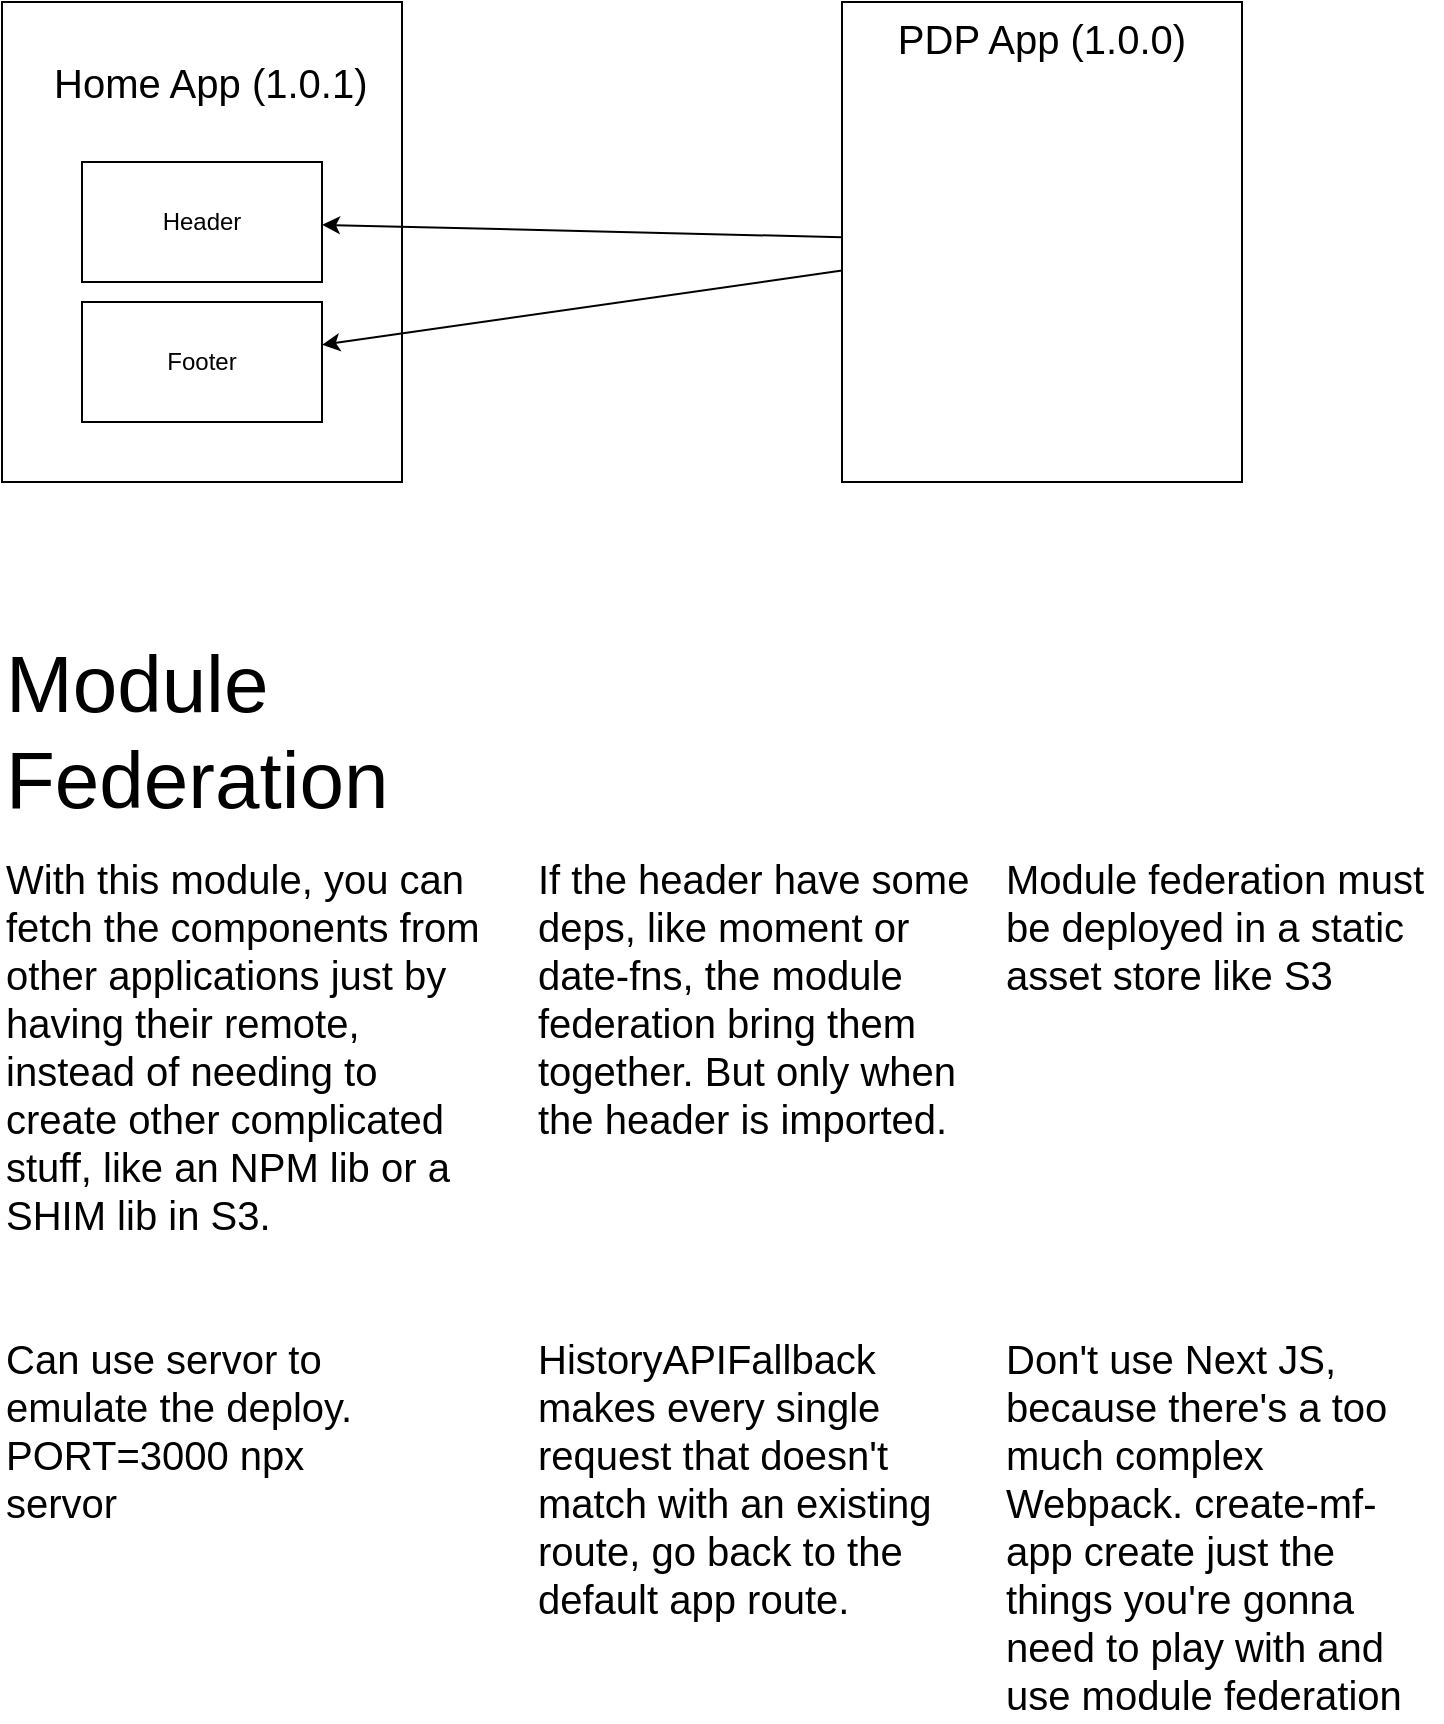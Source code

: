 <mxfile>
    <diagram id="8ZukWIMWjDDsPzkLMwDS" name="Page-1">
        <mxGraphModel dx="819" dy="523" grid="1" gridSize="10" guides="1" tooltips="1" connect="1" arrows="1" fold="1" page="1" pageScale="1" pageWidth="850" pageHeight="1100" math="0" shadow="0">
            <root>
                <mxCell id="0"/>
                <mxCell id="1" parent="0"/>
                <mxCell id="2" value="" style="whiteSpace=wrap;html=1;" parent="1" vertex="1">
                    <mxGeometry x="50" y="60" width="200" height="240" as="geometry"/>
                </mxCell>
                <mxCell id="5" value="Home App (1.0.1)" style="text;strokeColor=none;fillColor=none;align=left;verticalAlign=middle;spacingLeft=4;spacingRight=4;overflow=hidden;points=[[0,0.5],[1,0.5]];portConstraint=eastwest;rotatable=0;whiteSpace=wrap;html=1;fontSize=20;" parent="1" vertex="1">
                    <mxGeometry x="70" y="70" width="185" height="60" as="geometry"/>
                </mxCell>
                <mxCell id="JyFHoJ5ReKWPPcDuBnhH-13" style="edgeStyle=none;html=1;fontSize=20;" parent="1" source="6" target="12" edge="1">
                    <mxGeometry relative="1" as="geometry"/>
                </mxCell>
                <mxCell id="JyFHoJ5ReKWPPcDuBnhH-14" style="edgeStyle=none;html=1;fontSize=20;" parent="1" source="6" target="13" edge="1">
                    <mxGeometry relative="1" as="geometry"/>
                </mxCell>
                <mxCell id="6" value="PDP App (1.0.0)" style="whiteSpace=wrap;html=1;verticalAlign=top;fontSize=20;" parent="1" vertex="1">
                    <mxGeometry x="470" y="60" width="200" height="240" as="geometry"/>
                </mxCell>
                <mxCell id="12" value="Header" style="rounded=0;whiteSpace=wrap;html=1;" parent="1" vertex="1">
                    <mxGeometry x="90" y="140" width="120" height="60" as="geometry"/>
                </mxCell>
                <mxCell id="13" value="Footer" style="rounded=0;whiteSpace=wrap;html=1;" parent="1" vertex="1">
                    <mxGeometry x="90" y="210" width="120" height="60" as="geometry"/>
                </mxCell>
                <mxCell id="3IrDUrg9vNS1QXR3YjBG-14" value="If the header have some deps, like moment or date-fns, the module federation bring them together. But only when the header is imported." style="text;html=1;strokeColor=none;fillColor=none;align=left;verticalAlign=top;whiteSpace=wrap;rounded=0;fontSize=20;" parent="1" vertex="1">
                    <mxGeometry x="316.25" y="480" width="233.75" height="170" as="geometry"/>
                </mxCell>
                <mxCell id="3IrDUrg9vNS1QXR3YjBG-17" value="Module federation must be deployed in a static asset store like S3" style="text;html=1;strokeColor=none;fillColor=none;align=left;verticalAlign=top;whiteSpace=wrap;rounded=0;fontSize=20;" parent="1" vertex="1">
                    <mxGeometry x="550" y="480" width="220" height="190" as="geometry"/>
                </mxCell>
                <mxCell id="3IrDUrg9vNS1QXR3YjBG-18" value="&lt;span style=&quot;&quot;&gt;With this module, you can fetch the components from other applications just by having their remote, instead of needing to create other complicated stuff, like an NPM lib or a SHIM lib in S3.&lt;/span&gt;" style="text;html=1;strokeColor=none;fillColor=none;align=left;verticalAlign=top;whiteSpace=wrap;rounded=0;fontSize=20;" parent="1" vertex="1">
                    <mxGeometry x="50" y="480" width="240" height="215" as="geometry"/>
                </mxCell>
                <mxCell id="3IrDUrg9vNS1QXR3YjBG-19" value="Module Federation" style="text;html=1;strokeColor=none;fillColor=none;align=left;verticalAlign=top;whiteSpace=wrap;rounded=0;fontSize=40;" parent="1" vertex="1">
                    <mxGeometry x="50" y="370" width="200" height="100" as="geometry"/>
                </mxCell>
                <mxCell id="3IrDUrg9vNS1QXR3YjBG-20" value="Can use servor to emulate the deploy. PORT=3000 npx servor" style="text;html=1;strokeColor=none;fillColor=none;align=left;verticalAlign=top;whiteSpace=wrap;rounded=0;fontSize=20;" parent="1" vertex="1">
                    <mxGeometry x="50" y="720" width="180" height="130" as="geometry"/>
                </mxCell>
                <mxCell id="14" value="HistoryAPIFallback makes every single request that doesn't match with an existing route, go back to the default app route." style="text;html=1;strokeColor=none;fillColor=none;align=left;verticalAlign=top;whiteSpace=wrap;rounded=0;fontSize=20;" parent="1" vertex="1">
                    <mxGeometry x="316.25" y="720" width="213.75" height="150" as="geometry"/>
                </mxCell>
                <mxCell id="15" value="Don't use Next JS, because there's a too much complex Webpack. create-mf-app create just the things you're gonna need to play with and use module federation" style="text;html=1;strokeColor=none;fillColor=none;align=left;verticalAlign=top;whiteSpace=wrap;rounded=0;fontSize=20;" vertex="1" parent="1">
                    <mxGeometry x="550" y="720" width="220" height="200" as="geometry"/>
                </mxCell>
            </root>
        </mxGraphModel>
    </diagram>
    <diagram id="2griywa3gavNDpXmg9Mk" name="Page-2">
        <mxGraphModel dx="1116" dy="761" grid="1" gridSize="10" guides="1" tooltips="1" connect="1" arrows="1" fold="1" page="1" pageScale="1" pageWidth="850" pageHeight="1100" math="0" shadow="0">
            <root>
                <mxCell id="0"/>
                <mxCell id="1" parent="0"/>
                <mxCell id="VWMfrXKq3KnqfoR8wABW-1" value="" style="edgeStyle=none;html=1;fontSize=20;entryX=0.25;entryY=0;entryDx=0;entryDy=0;" edge="1" parent="1" source="VWMfrXKq3KnqfoR8wABW-2" target="VWMfrXKq3KnqfoR8wABW-7">
                    <mxGeometry relative="1" as="geometry">
                        <mxPoint x="380" y="200" as="targetPoint"/>
                    </mxGeometry>
                </mxCell>
                <mxCell id="VWMfrXKq3KnqfoR8wABW-2" value="" style="whiteSpace=wrap;html=1;" vertex="1" parent="1">
                    <mxGeometry x="50" y="60" width="200" height="240" as="geometry"/>
                </mxCell>
                <mxCell id="VWMfrXKq3KnqfoR8wABW-3" value="Home App (1.0.0)" style="text;strokeColor=none;fillColor=none;align=left;verticalAlign=middle;spacingLeft=4;spacingRight=4;overflow=hidden;points=[[0,0.5],[1,0.5]];portConstraint=eastwest;rotatable=0;whiteSpace=wrap;html=1;fontSize=20;" vertex="1" parent="1">
                    <mxGeometry x="70" y="70" width="185" height="60" as="geometry"/>
                </mxCell>
                <mxCell id="VWMfrXKq3KnqfoR8wABW-4" style="edgeStyle=none;html=1;entryX=0.75;entryY=0;entryDx=0;entryDy=0;fontSize=20;" edge="1" parent="1" source="VWMfrXKq3KnqfoR8wABW-5" target="VWMfrXKq3KnqfoR8wABW-7">
                    <mxGeometry relative="1" as="geometry"/>
                </mxCell>
                <mxCell id="VWMfrXKq3KnqfoR8wABW-5" value="" style="whiteSpace=wrap;html=1;" vertex="1" parent="1">
                    <mxGeometry x="610" y="60" width="200" height="240" as="geometry"/>
                </mxCell>
                <mxCell id="VWMfrXKq3KnqfoR8wABW-6" value="PDP App (1.0.0)" style="text;strokeColor=none;fillColor=none;align=left;verticalAlign=middle;spacingLeft=4;spacingRight=4;overflow=hidden;points=[[0,0.5],[1,0.5]];portConstraint=eastwest;rotatable=0;whiteSpace=wrap;html=1;fontSize=20;" vertex="1" parent="1">
                    <mxGeometry x="628.75" y="70" width="162.5" height="60" as="geometry"/>
                </mxCell>
                <mxCell id="VWMfrXKq3KnqfoR8wABW-7" value="" style="whiteSpace=wrap;html=1;" vertex="1" parent="1">
                    <mxGeometry x="325" y="230" width="200" height="240" as="geometry"/>
                </mxCell>
                <mxCell id="VWMfrXKq3KnqfoR8wABW-8" value="NPM Lib (1.0.0)" style="text;strokeColor=none;fillColor=none;align=left;verticalAlign=middle;spacingLeft=4;spacingRight=4;overflow=hidden;points=[[0,0.5],[1,0.5]];portConstraint=eastwest;rotatable=0;whiteSpace=wrap;html=1;fontSize=20;" vertex="1" parent="1">
                    <mxGeometry x="346.25" y="240" width="160" height="60" as="geometry"/>
                </mxCell>
                <mxCell id="VWMfrXKq3KnqfoR8wABW-9" value="Header" style="rounded=0;whiteSpace=wrap;html=1;" vertex="1" parent="1">
                    <mxGeometry x="366.25" y="310" width="120" height="60" as="geometry"/>
                </mxCell>
                <mxCell id="VWMfrXKq3KnqfoR8wABW-10" value="Footer" style="rounded=0;whiteSpace=wrap;html=1;" vertex="1" parent="1">
                    <mxGeometry x="366.25" y="380" width="120" height="60" as="geometry"/>
                </mxCell>
            </root>
        </mxGraphModel>
    </diagram>
    <diagram id="GVVPwHrLDs-C2hLGsdtR" name="Asset Store Option">
        <mxGraphModel dx="1116" dy="761" grid="1" gridSize="10" guides="1" tooltips="1" connect="1" arrows="1" fold="1" page="1" pageScale="1" pageWidth="850" pageHeight="1100" math="0" shadow="0">
            <root>
                <mxCell id="0"/>
                <mxCell id="1" parent="0"/>
                <mxCell id="qMANg3l9gkURgtFcpdEb-1" value="Home App (1.0.0)" style="whiteSpace=wrap;html=1;fontSize=20;verticalAlign=top;" vertex="1" parent="1">
                    <mxGeometry x="30" y="150" width="180" height="240" as="geometry"/>
                </mxCell>
                <mxCell id="qMANg3l9gkURgtFcpdEb-3" value="PDP App (1.0.0)" style="whiteSpace=wrap;html=1;fontSize=20;verticalAlign=top;" vertex="1" parent="1">
                    <mxGeometry x="670" y="150" width="170" height="240" as="geometry"/>
                </mxCell>
                <mxCell id="qMANg3l9gkURgtFcpdEb-11" value="S3 Artifacts" style="whiteSpace=wrap;html=1;fontSize=13;" vertex="1" parent="1">
                    <mxGeometry x="500" y="140" width="120" height="60" as="geometry"/>
                </mxCell>
                <mxCell id="qMANg3l9gkURgtFcpdEb-12" value="" style="group" vertex="1" connectable="0" parent="1">
                    <mxGeometry x="290" y="50" width="170" height="240" as="geometry"/>
                </mxCell>
                <mxCell id="qMANg3l9gkURgtFcpdEb-7" value="Header/Footer Project" style="whiteSpace=wrap;html=1;fontSize=20;align=center;verticalAlign=top;" vertex="1" parent="qMANg3l9gkURgtFcpdEb-12">
                    <mxGeometry width="170" height="240" as="geometry"/>
                </mxCell>
                <mxCell id="qMANg3l9gkURgtFcpdEb-5" value="Header" style="rounded=0;whiteSpace=wrap;html=1;" vertex="1" parent="qMANg3l9gkURgtFcpdEb-12">
                    <mxGeometry x="25" y="90" width="120" height="60" as="geometry"/>
                </mxCell>
                <mxCell id="qMANg3l9gkURgtFcpdEb-6" value="Footer" style="rounded=0;whiteSpace=wrap;html=1;" vertex="1" parent="qMANg3l9gkURgtFcpdEb-12">
                    <mxGeometry x="25" y="160" width="120" height="60" as="geometry"/>
                </mxCell>
                <mxCell id="qMANg3l9gkURgtFcpdEb-13" style="edgeStyle=none;html=1;fontSize=13;" edge="1" parent="1" source="qMANg3l9gkURgtFcpdEb-7" target="qMANg3l9gkURgtFcpdEb-11">
                    <mxGeometry relative="1" as="geometry"/>
                </mxCell>
                <mxCell id="qMANg3l9gkURgtFcpdEb-24" value="" style="edgeStyle=none;html=1;fontSize=13;" edge="1" parent="1" source="qMANg3l9gkURgtFcpdEb-23" target="qMANg3l9gkURgtFcpdEb-11">
                    <mxGeometry relative="1" as="geometry"/>
                </mxCell>
                <mxCell id="qMANg3l9gkURgtFcpdEb-25" style="edgeStyle=none;html=1;fontSize=13;entryX=1;entryY=0.829;entryDx=0;entryDy=0;entryPerimeter=0;" edge="1" parent="1" source="qMANg3l9gkURgtFcpdEb-23" target="qMANg3l9gkURgtFcpdEb-1">
                    <mxGeometry relative="1" as="geometry"/>
                </mxCell>
                <mxCell id="qMANg3l9gkURgtFcpdEb-26" value="" style="edgeStyle=none;html=1;fontSize=13;" edge="1" parent="1" source="qMANg3l9gkURgtFcpdEb-23" target="qMANg3l9gkURgtFcpdEb-3">
                    <mxGeometry relative="1" as="geometry"/>
                </mxCell>
                <mxCell id="qMANg3l9gkURgtFcpdEb-23" value="Shim Lib" style="whiteSpace=wrap;html=1;fontSize=13;" vertex="1" parent="1">
                    <mxGeometry x="500" y="320" width="120" height="60" as="geometry"/>
                </mxCell>
            </root>
        </mxGraphModel>
    </diagram>
</mxfile>